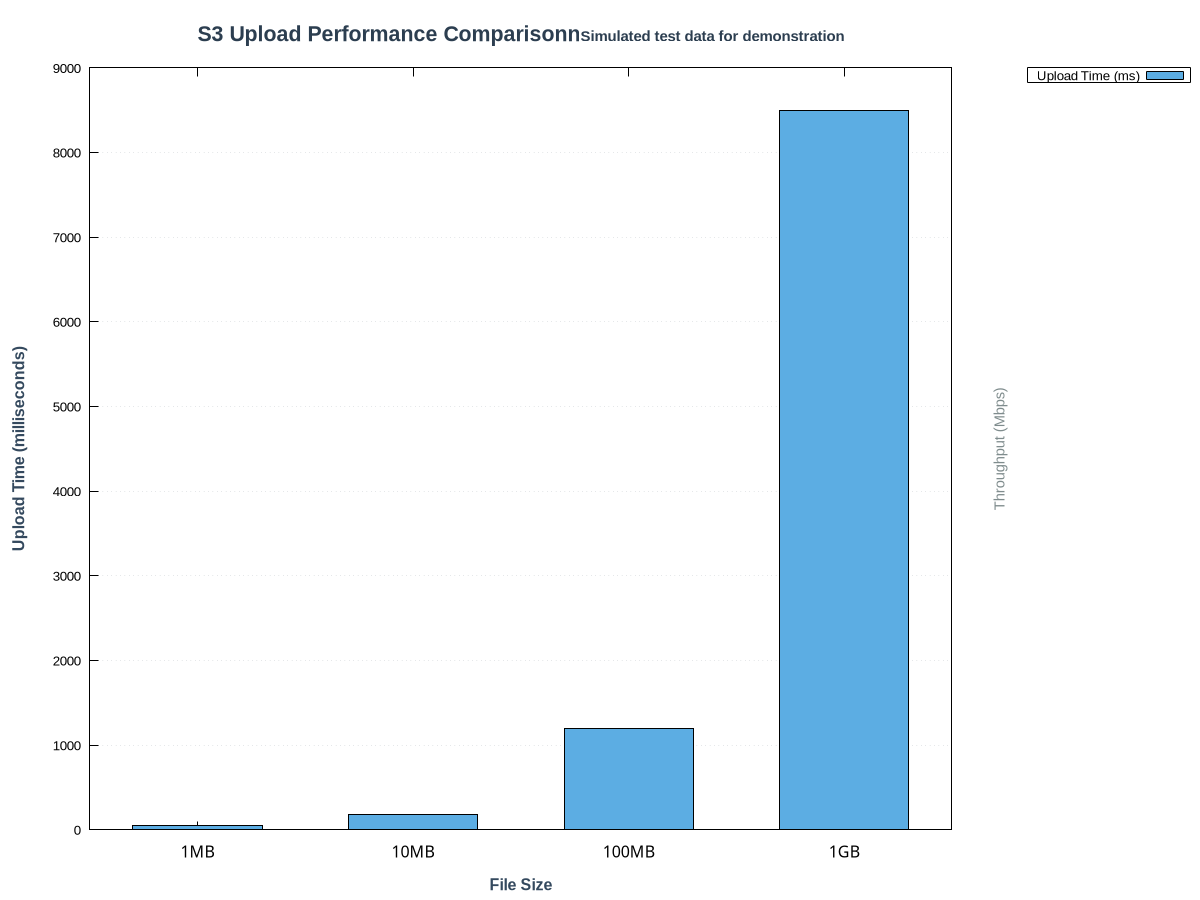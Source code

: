 set terminal pngcairo enhanced font 'Arial Bold,12' size 1000,650 background rgb "#f5f5f5"
set output 'plots/s3_upload_performance.png'

set title "S3 Upload Performance Comparison\\n{/*0.7 Simulated test data for demonstration}" font "Arial Bold,16" textcolor rgb "#2c3e50"

set xlabel "File Size" font "Arial Bold,12" textcolor rgb "#34495e"
set ylabel "Upload Time (milliseconds)" font "Arial Bold,12" textcolor rgb "#34495e"
set y2label "Throughput (Mbps)" font "Arial,11" textcolor rgb "#7f8c8d"

set ytics nomirror font "Arial,10"
set y2tics font "Arial,10"
set xtics ("1MB" 0, "10MB" 1, "100MB" 2, "1GB" 3)
set xrange [-0.5:3.5]

set style fill solid 0.8 border -1
set boxwidth 0.6 relative
set grid ytics lw 1 lc rgb "#bdc3c7"

set key outside right top box font "Arial,10"

# Plot upload time
plot '-' using 1:2 title 'Upload Time (ms)' with boxes lc rgb "#3498db", \
     '' using 1:2:(sprintf("%.0f ms", $2)) with labels offset 0,1 font "Arial Bold,10" notitle
0 45
1 180
2 1200
3 8500
eod